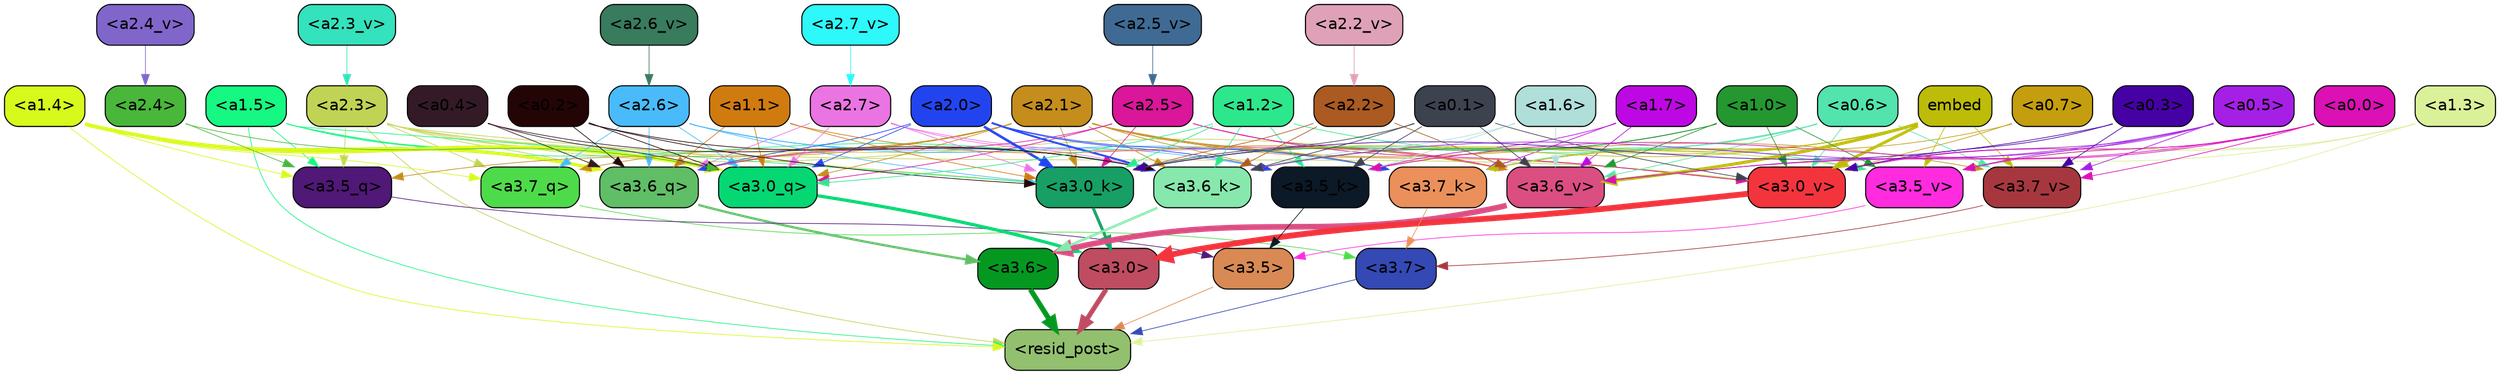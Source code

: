 strict digraph "" {
	graph [bgcolor=transparent,
		layout=dot,
		overlap=false,
		splines=true
	];
	"<a3.7>"	[color=black,
		fillcolor="#3449b4",
		fontname=Helvetica,
		shape=box,
		style="filled, rounded"];
	"<resid_post>"	[color=black,
		fillcolor="#92c06e",
		fontname=Helvetica,
		shape=box,
		style="filled, rounded"];
	"<a3.7>" -> "<resid_post>"	[color="#3449b4",
		penwidth=0.6239100098609924];
	"<a3.6>"	[color=black,
		fillcolor="#049821",
		fontname=Helvetica,
		shape=box,
		style="filled, rounded"];
	"<a3.6>" -> "<resid_post>"	[color="#049821",
		penwidth=4.569062113761902];
	"<a3.5>"	[color=black,
		fillcolor="#d98a54",
		fontname=Helvetica,
		shape=box,
		style="filled, rounded"];
	"<a3.5>" -> "<resid_post>"	[color="#d98a54",
		penwidth=0.6];
	"<a3.0>"	[color=black,
		fillcolor="#bf4c61",
		fontname=Helvetica,
		shape=box,
		style="filled, rounded"];
	"<a3.0>" -> "<resid_post>"	[color="#bf4c61",
		penwidth=4.283544182777405];
	"<a2.3>"	[color=black,
		fillcolor="#c1d354",
		fontname=Helvetica,
		shape=box,
		style="filled, rounded"];
	"<a2.3>" -> "<resid_post>"	[color="#c1d354",
		penwidth=0.6];
	"<a3.7_q>"	[color=black,
		fillcolor="#4edb4a",
		fontname=Helvetica,
		shape=box,
		style="filled, rounded"];
	"<a2.3>" -> "<a3.7_q>"	[color="#c1d354",
		penwidth=0.6];
	"<a3.6_q>"	[color=black,
		fillcolor="#60be66",
		fontname=Helvetica,
		shape=box,
		style="filled, rounded"];
	"<a2.3>" -> "<a3.6_q>"	[color="#c1d354",
		penwidth=0.6];
	"<a3.5_q>"	[color=black,
		fillcolor="#501877",
		fontname=Helvetica,
		shape=box,
		style="filled, rounded"];
	"<a2.3>" -> "<a3.5_q>"	[color="#c1d354",
		penwidth=0.6];
	"<a3.0_q>"	[color=black,
		fillcolor="#05d773",
		fontname=Helvetica,
		shape=box,
		style="filled, rounded"];
	"<a2.3>" -> "<a3.0_q>"	[color="#c1d354",
		penwidth=0.6];
	"<a3.0_k>"	[color=black,
		fillcolor="#179f65",
		fontname=Helvetica,
		shape=box,
		style="filled, rounded"];
	"<a2.3>" -> "<a3.0_k>"	[color="#c1d354",
		penwidth=0.6];
	"<a3.6_v>"	[color=black,
		fillcolor="#db4e82",
		fontname=Helvetica,
		shape=box,
		style="filled, rounded"];
	"<a2.3>" -> "<a3.6_v>"	[color="#c1d354",
		penwidth=0.6];
	"<a3.5_v>"	[color=black,
		fillcolor="#ff2bdf",
		fontname=Helvetica,
		shape=box,
		style="filled, rounded"];
	"<a2.3>" -> "<a3.5_v>"	[color="#c1d354",
		penwidth=0.6];
	"<a3.0_v>"	[color=black,
		fillcolor="#f3343d",
		fontname=Helvetica,
		shape=box,
		style="filled, rounded"];
	"<a2.3>" -> "<a3.0_v>"	[color="#c1d354",
		penwidth=0.6];
	"<a1.5>"	[color=black,
		fillcolor="#15f881",
		fontname=Helvetica,
		shape=box,
		style="filled, rounded"];
	"<a1.5>" -> "<resid_post>"	[color="#15f881",
		penwidth=0.6];
	"<a1.5>" -> "<a3.6_q>"	[color="#15f881",
		penwidth=0.6];
	"<a1.5>" -> "<a3.5_q>"	[color="#15f881",
		penwidth=0.6];
	"<a1.5>" -> "<a3.0_q>"	[color="#15f881",
		penwidth=0.6];
	"<a3.6_k>"	[color=black,
		fillcolor="#86e8ac",
		fontname=Helvetica,
		shape=box,
		style="filled, rounded"];
	"<a1.5>" -> "<a3.6_k>"	[color="#15f881",
		penwidth=0.6];
	"<a1.5>" -> "<a3.0_k>"	[color="#15f881",
		penwidth=0.6];
	"<a1.4>"	[color=black,
		fillcolor="#d8f91c",
		fontname=Helvetica,
		shape=box,
		style="filled, rounded"];
	"<a1.4>" -> "<resid_post>"	[color="#d8f91c",
		penwidth=0.6];
	"<a1.4>" -> "<a3.7_q>"	[color="#d8f91c",
		penwidth=0.6];
	"<a1.4>" -> "<a3.6_q>"	[color="#d8f91c",
		penwidth=2.7536282539367676];
	"<a1.4>" -> "<a3.5_q>"	[color="#d8f91c",
		penwidth=0.6];
	"<a1.4>" -> "<a3.0_q>"	[color="#d8f91c",
		penwidth=3.3369133472442627];
	"<a1.3>"	[color=black,
		fillcolor="#daf19a",
		fontname=Helvetica,
		shape=box,
		style="filled, rounded"];
	"<a1.3>" -> "<resid_post>"	[color="#daf19a",
		penwidth=0.6];
	"<a1.3>" -> "<a3.6_v>"	[color="#daf19a",
		penwidth=0.6];
	"<a1.3>" -> "<a3.5_v>"	[color="#daf19a",
		penwidth=0.6];
	"<a1.3>" -> "<a3.0_v>"	[color="#daf19a",
		penwidth=0.6];
	"<a3.7_q>" -> "<a3.7>"	[color="#4edb4a",
		penwidth=0.6];
	"<a3.6_q>" -> "<a3.6>"	[color="#60be66",
		penwidth=2.0344843566417694];
	"<a3.5_q>" -> "<a3.5>"	[color="#501877",
		penwidth=0.6];
	"<a3.0_q>" -> "<a3.0>"	[color="#05d773",
		penwidth=2.863015294075012];
	"<a3.7_k>"	[color=black,
		fillcolor="#ec905b",
		fontname=Helvetica,
		shape=box,
		style="filled, rounded"];
	"<a3.7_k>" -> "<a3.7>"	[color="#ec905b",
		penwidth=0.6];
	"<a3.6_k>" -> "<a3.6>"	[color="#86e8ac",
		penwidth=2.1770318150520325];
	"<a3.5_k>"	[color=black,
		fillcolor="#0c1926",
		fontname=Helvetica,
		shape=box,
		style="filled, rounded"];
	"<a3.5_k>" -> "<a3.5>"	[color="#0c1926",
		penwidth=0.6];
	"<a3.0_k>" -> "<a3.0>"	[color="#179f65",
		penwidth=2.6323853135108948];
	"<a3.7_v>"	[color=black,
		fillcolor="#a7373f",
		fontname=Helvetica,
		shape=box,
		style="filled, rounded"];
	"<a3.7_v>" -> "<a3.7>"	[color="#a7373f",
		penwidth=0.6];
	"<a3.6_v>" -> "<a3.6>"	[color="#db4e82",
		penwidth=4.972373723983765];
	"<a3.5_v>" -> "<a3.5>"	[color="#ff2bdf",
		penwidth=0.6];
	"<a3.0_v>" -> "<a3.0>"	[color="#f3343d",
		penwidth=5.1638524532318115];
	"<a2.6>"	[color=black,
		fillcolor="#49bbfb",
		fontname=Helvetica,
		shape=box,
		style="filled, rounded"];
	"<a2.6>" -> "<a3.7_q>"	[color="#49bbfb",
		penwidth=0.6];
	"<a2.6>" -> "<a3.6_q>"	[color="#49bbfb",
		penwidth=0.6];
	"<a2.6>" -> "<a3.0_q>"	[color="#49bbfb",
		penwidth=0.6];
	"<a2.6>" -> "<a3.7_k>"	[color="#49bbfb",
		penwidth=0.6];
	"<a2.6>" -> "<a3.6_k>"	[color="#49bbfb",
		penwidth=0.6];
	"<a2.6>" -> "<a3.5_k>"	[color="#49bbfb",
		penwidth=0.6];
	"<a2.6>" -> "<a3.0_k>"	[color="#49bbfb",
		penwidth=0.6];
	"<a2.1>"	[color=black,
		fillcolor="#c58d1c",
		fontname=Helvetica,
		shape=box,
		style="filled, rounded"];
	"<a2.1>" -> "<a3.7_q>"	[color="#c58d1c",
		penwidth=0.6];
	"<a2.1>" -> "<a3.6_q>"	[color="#c58d1c",
		penwidth=0.6];
	"<a2.1>" -> "<a3.5_q>"	[color="#c58d1c",
		penwidth=0.6];
	"<a2.1>" -> "<a3.0_q>"	[color="#c58d1c",
		penwidth=0.6];
	"<a2.1>" -> "<a3.7_k>"	[color="#c58d1c",
		penwidth=0.6];
	"<a2.1>" -> "<a3.6_k>"	[color="#c58d1c",
		penwidth=0.6];
	"<a2.1>" -> "<a3.5_k>"	[color="#c58d1c",
		penwidth=0.6];
	"<a2.1>" -> "<a3.0_k>"	[color="#c58d1c",
		penwidth=0.6];
	"<a2.1>" -> "<a3.7_v>"	[color="#c58d1c",
		penwidth=0.6];
	"<a2.1>" -> "<a3.6_v>"	[color="#c58d1c",
		penwidth=0.6];
	"<a2.1>" -> "<a3.0_v>"	[color="#c58d1c",
		penwidth=0.6];
	"<a2.7>"	[color=black,
		fillcolor="#eb74e3",
		fontname=Helvetica,
		shape=box,
		style="filled, rounded"];
	"<a2.7>" -> "<a3.6_q>"	[color="#eb74e3",
		penwidth=0.6];
	"<a2.7>" -> "<a3.0_q>"	[color="#eb74e3",
		penwidth=0.6];
	"<a2.7>" -> "<a3.6_k>"	[color="#eb74e3",
		penwidth=0.6];
	"<a2.7>" -> "<a3.0_k>"	[color="#eb74e3",
		penwidth=0.6];
	"<a2.7>" -> "<a3.6_v>"	[color="#eb74e3",
		penwidth=0.6];
	"<a2.5>"	[color=black,
		fillcolor="#da169a",
		fontname=Helvetica,
		shape=box,
		style="filled, rounded"];
	"<a2.5>" -> "<a3.6_q>"	[color="#da169a",
		penwidth=0.6];
	"<a2.5>" -> "<a3.0_q>"	[color="#da169a",
		penwidth=0.6];
	"<a2.5>" -> "<a3.0_k>"	[color="#da169a",
		penwidth=0.6];
	"<a2.5>" -> "<a3.6_v>"	[color="#da169a",
		penwidth=0.6];
	"<a2.5>" -> "<a3.0_v>"	[color="#da169a",
		penwidth=0.6];
	"<a2.0>"	[color=black,
		fillcolor="#2244ef",
		fontname=Helvetica,
		shape=box,
		style="filled, rounded"];
	"<a2.0>" -> "<a3.6_q>"	[color="#2244ef",
		penwidth=0.6];
	"<a2.0>" -> "<a3.0_q>"	[color="#2244ef",
		penwidth=0.6];
	"<a2.0>" -> "<a3.7_k>"	[color="#2244ef",
		penwidth=0.6];
	"<a2.0>" -> "<a3.6_k>"	[color="#2244ef",
		penwidth=1.7047871947288513];
	"<a2.0>" -> "<a3.5_k>"	[color="#2244ef",
		penwidth=0.6];
	"<a2.0>" -> "<a3.0_k>"	[color="#2244ef",
		penwidth=2.239806979894638];
	"<a1.1>"	[color=black,
		fillcolor="#d07b10",
		fontname=Helvetica,
		shape=box,
		style="filled, rounded"];
	"<a1.1>" -> "<a3.6_q>"	[color="#d07b10",
		penwidth=0.6];
	"<a1.1>" -> "<a3.0_q>"	[color="#d07b10",
		penwidth=0.6];
	"<a1.1>" -> "<a3.0_k>"	[color="#d07b10",
		penwidth=0.6];
	"<a1.1>" -> "<a3.6_v>"	[color="#d07b10",
		penwidth=0.6];
	"<a0.4>"	[color=black,
		fillcolor="#331a26",
		fontname=Helvetica,
		shape=box,
		style="filled, rounded"];
	"<a0.4>" -> "<a3.6_q>"	[color="#331a26",
		penwidth=0.6];
	"<a0.4>" -> "<a3.0_q>"	[color="#331a26",
		penwidth=0.6];
	"<a0.4>" -> "<a3.6_k>"	[color="#331a26",
		penwidth=0.6];
	"<a0.2>"	[color=black,
		fillcolor="#240506",
		fontname=Helvetica,
		shape=box,
		style="filled, rounded"];
	"<a0.2>" -> "<a3.6_q>"	[color="#240506",
		penwidth=0.6];
	"<a0.2>" -> "<a3.0_q>"	[color="#240506",
		penwidth=0.6];
	"<a0.2>" -> "<a3.6_k>"	[color="#240506",
		penwidth=0.6];
	"<a0.2>" -> "<a3.0_k>"	[color="#240506",
		penwidth=0.6];
	"<a2.4>"	[color=black,
		fillcolor="#49b73a",
		fontname=Helvetica,
		shape=box,
		style="filled, rounded"];
	"<a2.4>" -> "<a3.5_q>"	[color="#49b73a",
		penwidth=0.6];
	"<a2.4>" -> "<a3.0_q>"	[color="#49b73a",
		penwidth=0.6];
	"<a1.2>"	[color=black,
		fillcolor="#2de78c",
		fontname=Helvetica,
		shape=box,
		style="filled, rounded"];
	"<a1.2>" -> "<a3.0_q>"	[color="#2de78c",
		penwidth=0.6];
	"<a1.2>" -> "<a3.6_k>"	[color="#2de78c",
		penwidth=0.6];
	"<a1.2>" -> "<a3.5_k>"	[color="#2de78c",
		penwidth=0.6];
	"<a1.2>" -> "<a3.0_k>"	[color="#2de78c",
		penwidth=0.6];
	"<a1.2>" -> "<a3.5_v>"	[color="#2de78c",
		penwidth=0.6];
	"<a1.7>"	[color=black,
		fillcolor="#be08e3",
		fontname=Helvetica,
		shape=box,
		style="filled, rounded"];
	"<a1.7>" -> "<a3.7_k>"	[color="#be08e3",
		penwidth=0.6];
	"<a1.7>" -> "<a3.5_k>"	[color="#be08e3",
		penwidth=0.6];
	"<a1.7>" -> "<a3.6_v>"	[color="#be08e3",
		penwidth=0.6];
	"<a0.7>"	[color=black,
		fillcolor="#c49e0e",
		fontname=Helvetica,
		shape=box,
		style="filled, rounded"];
	"<a0.7>" -> "<a3.7_k>"	[color="#c49e0e",
		penwidth=0.6];
	"<a0.7>" -> "<a3.0_v>"	[color="#c49e0e",
		penwidth=0.6];
	"<a0.6>"	[color=black,
		fillcolor="#53e3ad",
		fontname=Helvetica,
		shape=box,
		style="filled, rounded"];
	"<a0.6>" -> "<a3.7_k>"	[color="#53e3ad",
		penwidth=0.6];
	"<a0.6>" -> "<a3.6_k>"	[color="#53e3ad",
		penwidth=0.6];
	"<a0.6>" -> "<a3.0_k>"	[color="#53e3ad",
		penwidth=0.6];
	"<a0.6>" -> "<a3.7_v>"	[color="#53e3ad",
		penwidth=0.6];
	"<a0.6>" -> "<a3.6_v>"	[color="#53e3ad",
		penwidth=0.6];
	"<a0.6>" -> "<a3.0_v>"	[color="#53e3ad",
		penwidth=0.6];
	embed	[color=black,
		fillcolor="#bdbc09",
		fontname=Helvetica,
		shape=box,
		style="filled, rounded"];
	embed -> "<a3.7_k>"	[color="#bdbc09",
		penwidth=0.6];
	embed -> "<a3.6_k>"	[color="#bdbc09",
		penwidth=0.6];
	embed -> "<a3.5_k>"	[color="#bdbc09",
		penwidth=0.6];
	embed -> "<a3.0_k>"	[color="#bdbc09",
		penwidth=0.6];
	embed -> "<a3.7_v>"	[color="#bdbc09",
		penwidth=0.6];
	embed -> "<a3.6_v>"	[color="#bdbc09",
		penwidth=2.7369276881217957];
	embed -> "<a3.5_v>"	[color="#bdbc09",
		penwidth=0.6];
	embed -> "<a3.0_v>"	[color="#bdbc09",
		penwidth=2.5778204202651978];
	"<a2.2>"	[color=black,
		fillcolor="#ab5a21",
		fontname=Helvetica,
		shape=box,
		style="filled, rounded"];
	"<a2.2>" -> "<a3.6_k>"	[color="#ab5a21",
		penwidth=0.6];
	"<a2.2>" -> "<a3.0_k>"	[color="#ab5a21",
		penwidth=0.6];
	"<a2.2>" -> "<a3.6_v>"	[color="#ab5a21",
		penwidth=0.6];
	"<a1.6>"	[color=black,
		fillcolor="#b0ded9",
		fontname=Helvetica,
		shape=box,
		style="filled, rounded"];
	"<a1.6>" -> "<a3.6_k>"	[color="#b0ded9",
		penwidth=0.6];
	"<a1.6>" -> "<a3.5_k>"	[color="#b0ded9",
		penwidth=0.6];
	"<a1.6>" -> "<a3.6_v>"	[color="#b0ded9",
		penwidth=0.6];
	"<a1.0>"	[color=black,
		fillcolor="#249731",
		fontname=Helvetica,
		shape=box,
		style="filled, rounded"];
	"<a1.0>" -> "<a3.6_k>"	[color="#249731",
		penwidth=0.6];
	"<a1.0>" -> "<a3.0_k>"	[color="#249731",
		penwidth=0.6];
	"<a1.0>" -> "<a3.6_v>"	[color="#249731",
		penwidth=0.6];
	"<a1.0>" -> "<a3.5_v>"	[color="#249731",
		penwidth=0.6];
	"<a1.0>" -> "<a3.0_v>"	[color="#249731",
		penwidth=0.6];
	"<a0.5>"	[color=black,
		fillcolor="#a51fe5",
		fontname=Helvetica,
		shape=box,
		style="filled, rounded"];
	"<a0.5>" -> "<a3.6_k>"	[color="#a51fe5",
		penwidth=0.6];
	"<a0.5>" -> "<a3.7_v>"	[color="#a51fe5",
		penwidth=0.6];
	"<a0.5>" -> "<a3.6_v>"	[color="#a51fe5",
		penwidth=0.6];
	"<a0.5>" -> "<a3.5_v>"	[color="#a51fe5",
		penwidth=0.6];
	"<a0.5>" -> "<a3.0_v>"	[color="#a51fe5",
		penwidth=0.6];
	"<a0.1>"	[color=black,
		fillcolor="#3d424f",
		fontname=Helvetica,
		shape=box,
		style="filled, rounded"];
	"<a0.1>" -> "<a3.6_k>"	[color="#3d424f",
		penwidth=0.6];
	"<a0.1>" -> "<a3.5_k>"	[color="#3d424f",
		penwidth=0.6];
	"<a0.1>" -> "<a3.0_k>"	[color="#3d424f",
		penwidth=0.6];
	"<a0.1>" -> "<a3.6_v>"	[color="#3d424f",
		penwidth=0.6];
	"<a0.1>" -> "<a3.0_v>"	[color="#3d424f",
		penwidth=0.6];
	"<a0.0>"	[color=black,
		fillcolor="#db10b5",
		fontname=Helvetica,
		shape=box,
		style="filled, rounded"];
	"<a0.0>" -> "<a3.5_k>"	[color="#db10b5",
		penwidth=0.6];
	"<a0.0>" -> "<a3.7_v>"	[color="#db10b5",
		penwidth=0.6];
	"<a0.0>" -> "<a3.6_v>"	[color="#db10b5",
		penwidth=0.6];
	"<a0.0>" -> "<a3.5_v>"	[color="#db10b5",
		penwidth=0.6];
	"<a0.0>" -> "<a3.0_v>"	[color="#db10b5",
		penwidth=0.6];
	"<a0.3>"	[color=black,
		fillcolor="#4601a5",
		fontname=Helvetica,
		shape=box,
		style="filled, rounded"];
	"<a0.3>" -> "<a3.0_k>"	[color="#4601a5",
		penwidth=0.6];
	"<a0.3>" -> "<a3.7_v>"	[color="#4601a5",
		penwidth=0.6];
	"<a0.3>" -> "<a3.0_v>"	[color="#4601a5",
		penwidth=0.6];
	"<a2.7_v>"	[color=black,
		fillcolor="#2ef8f9",
		fontname=Helvetica,
		shape=box,
		style="filled, rounded"];
	"<a2.7_v>" -> "<a2.7>"	[color="#2ef8f9",
		penwidth=0.6];
	"<a2.6_v>"	[color=black,
		fillcolor="#387b5d",
		fontname=Helvetica,
		shape=box,
		style="filled, rounded"];
	"<a2.6_v>" -> "<a2.6>"	[color="#387b5d",
		penwidth=0.6];
	"<a2.5_v>"	[color=black,
		fillcolor="#3f6a93",
		fontname=Helvetica,
		shape=box,
		style="filled, rounded"];
	"<a2.5_v>" -> "<a2.5>"	[color="#3f6a93",
		penwidth=0.6];
	"<a2.4_v>"	[color=black,
		fillcolor="#8066cb",
		fontname=Helvetica,
		shape=box,
		style="filled, rounded"];
	"<a2.4_v>" -> "<a2.4>"	[color="#8066cb",
		penwidth=0.6];
	"<a2.3_v>"	[color=black,
		fillcolor="#34e2bd",
		fontname=Helvetica,
		shape=box,
		style="filled, rounded"];
	"<a2.3_v>" -> "<a2.3>"	[color="#34e2bd",
		penwidth=0.6];
	"<a2.2_v>"	[color=black,
		fillcolor="#dfa1b7",
		fontname=Helvetica,
		shape=box,
		style="filled, rounded"];
	"<a2.2_v>" -> "<a2.2>"	[color="#dfa1b7",
		penwidth=0.6];
}
